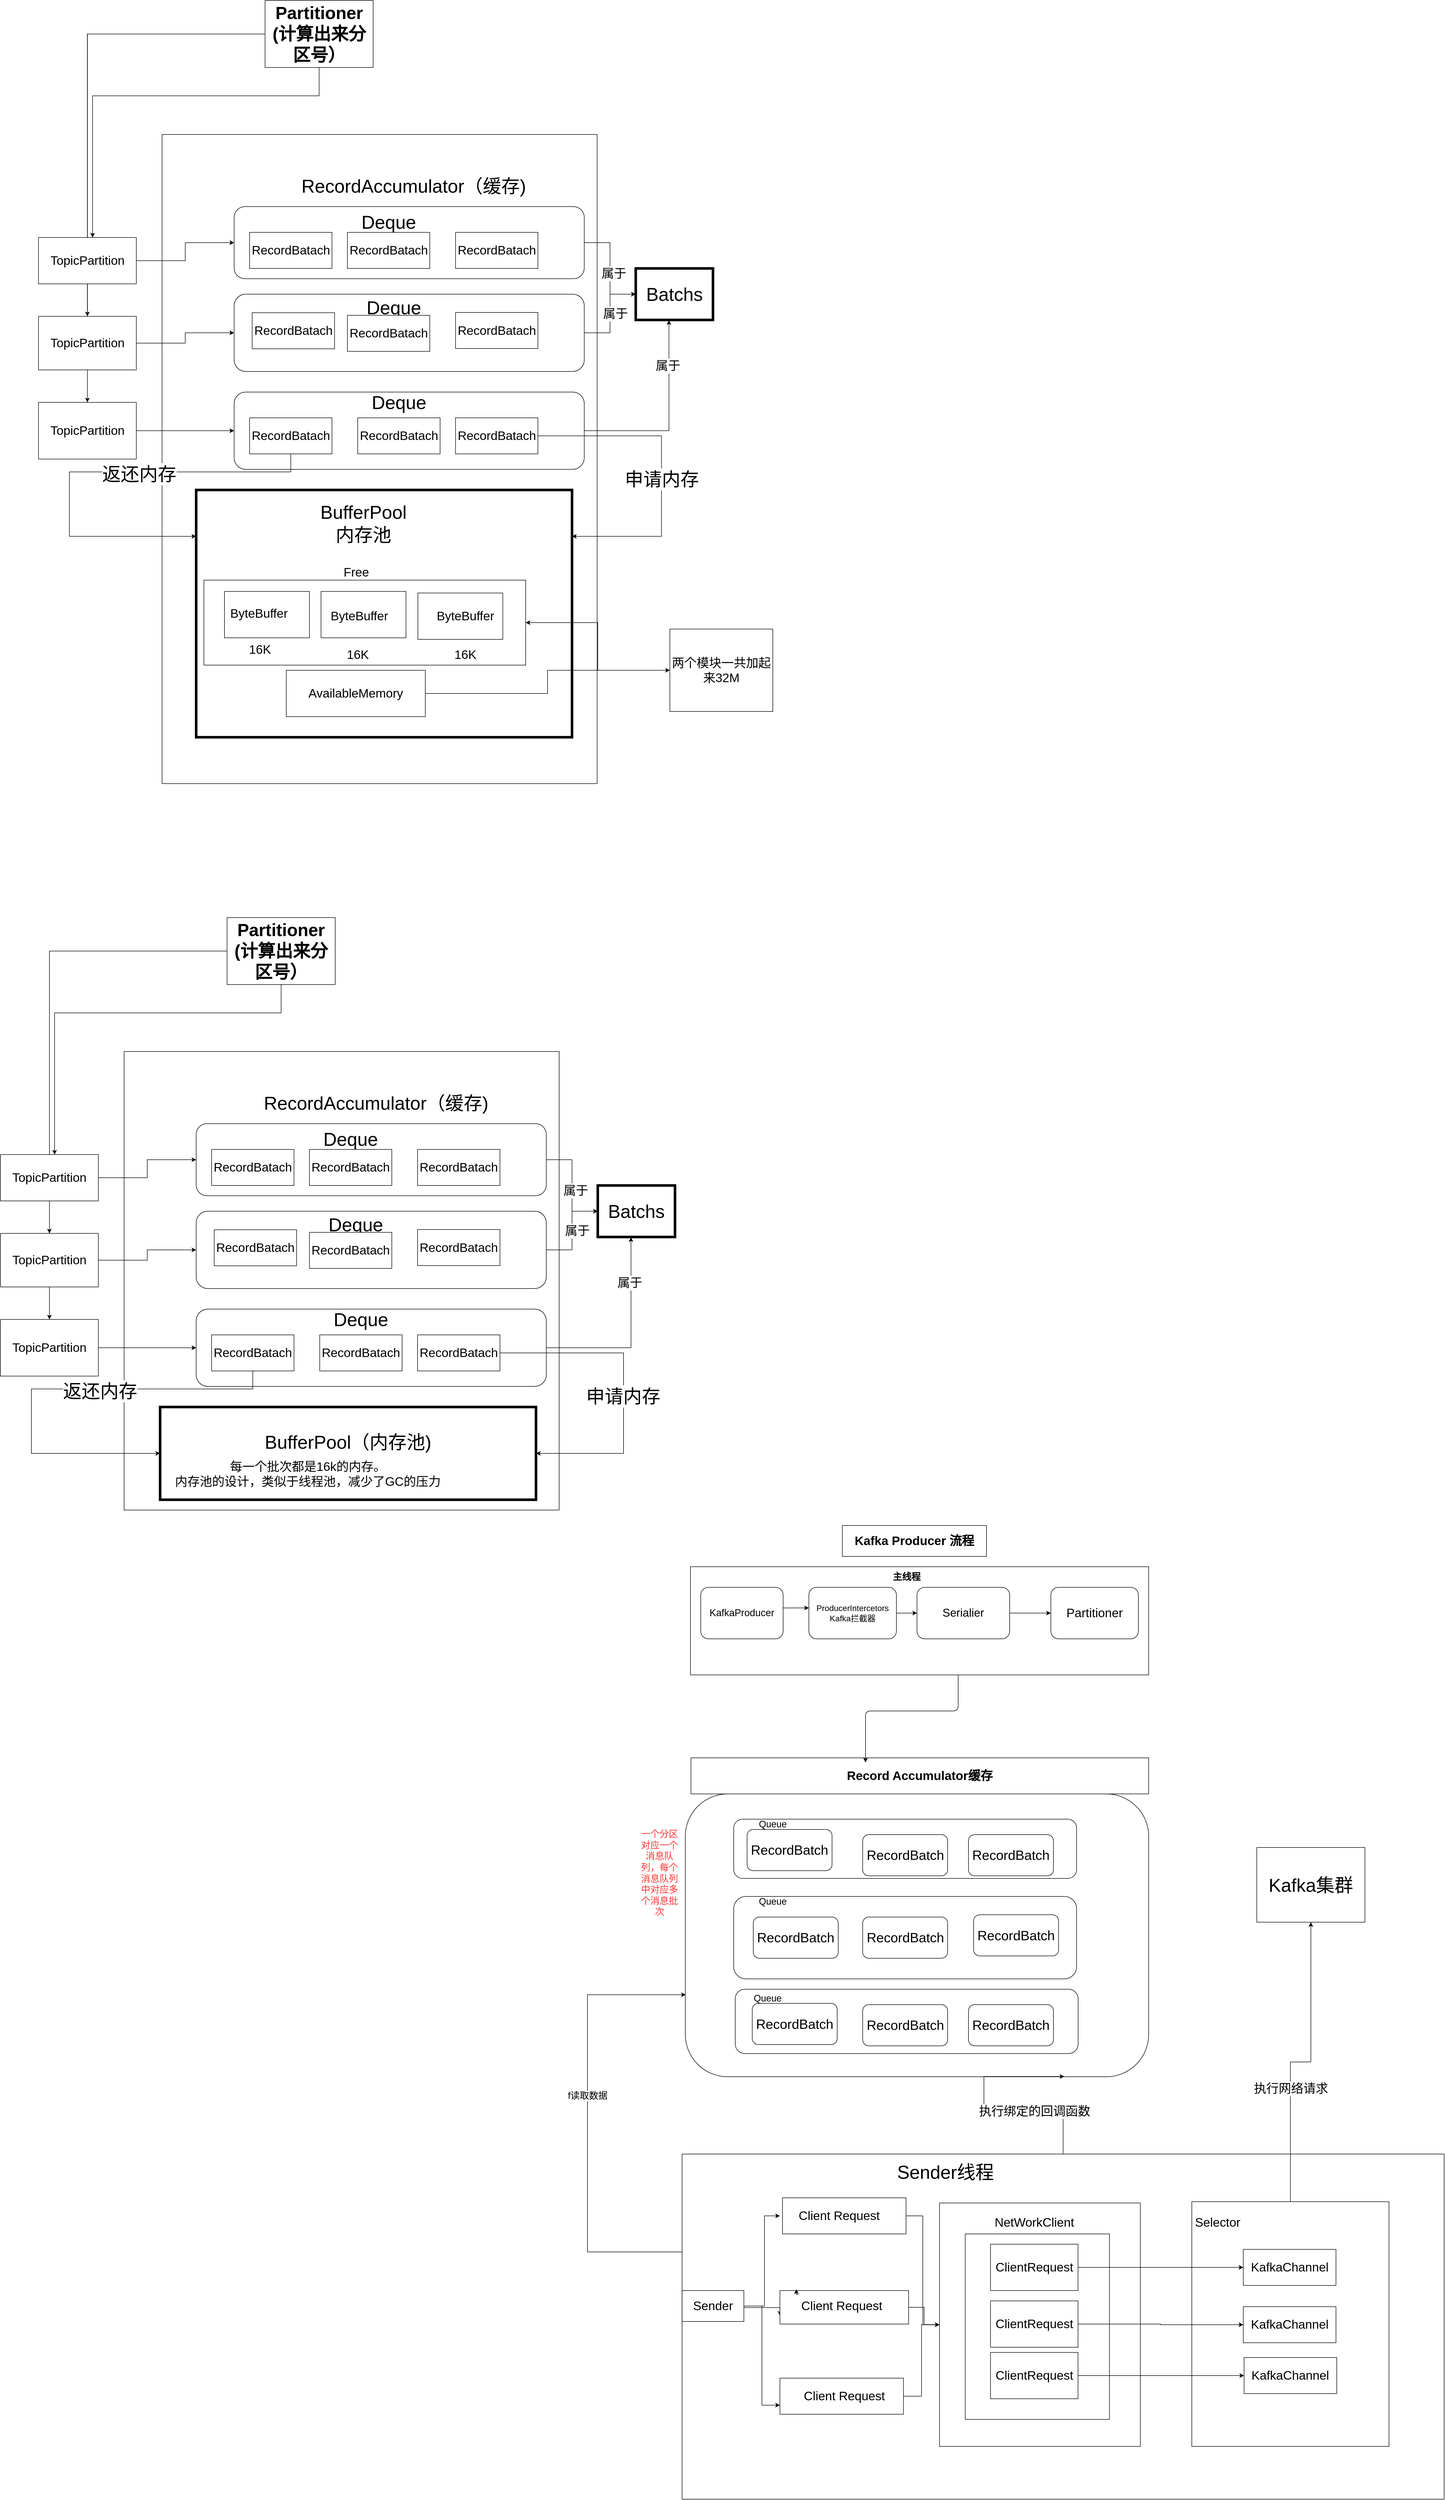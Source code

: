 <mxfile compressed="true" version="13.7.9" type="github"><diagram id="1dbge0xOqOQWrwI3M5ee" name="Page-1"><mxGraphModel dx="3483" dy="4706" grid="1" gridSize="10" guides="1" tooltips="1" connect="1" arrows="1" fold="1" page="1" pageScale="1" pageWidth="827" pageHeight="1169" math="0" shadow="0"><root><mxCell id="0"/><mxCell id="1" parent="0"/><mxCell id="4S7CPAs5BVXwWPFxdD2a-20" value="&lt;h1&gt;Record Accumulator缓存&lt;/h1&gt;" style="rounded=0;whiteSpace=wrap;html=1;" parent="1" vertex="1"><mxGeometry x="-259" y="421" width="889" height="70" as="geometry"/></mxCell><mxCell id="4S7CPAs5BVXwWPFxdD2a-5" value="" style="rounded=0;whiteSpace=wrap;html=1;" parent="1" vertex="1"><mxGeometry x="-260" y="50" width="890" height="210" as="geometry"/></mxCell><mxCell id="4S7CPAs5BVXwWPFxdD2a-1" value="&lt;font style=&quot;font-size: 19px&quot;&gt;KafkaProducer&lt;/font&gt;" style="rounded=1;whiteSpace=wrap;html=1;" parent="1" vertex="1"><mxGeometry x="-240" y="90" width="160" height="100" as="geometry"/></mxCell><mxCell id="4S7CPAs5BVXwWPFxdD2a-10" value="" style="edgeStyle=orthogonalEdgeStyle;rounded=0;orthogonalLoop=1;jettySize=auto;html=1;" parent="1" source="4S7CPAs5BVXwWPFxdD2a-2" target="4S7CPAs5BVXwWPFxdD2a-3" edge="1"><mxGeometry relative="1" as="geometry"/></mxCell><mxCell id="4S7CPAs5BVXwWPFxdD2a-2" value="&lt;font style=&quot;font-size: 16px&quot;&gt;ProducerIntercetors&lt;br&gt;Kafka拦截器&lt;br&gt;&lt;/font&gt;" style="rounded=1;whiteSpace=wrap;html=1;" parent="1" vertex="1"><mxGeometry x="-30" y="90" width="170" height="100" as="geometry"/></mxCell><mxCell id="4S7CPAs5BVXwWPFxdD2a-4" value="&lt;h1&gt;&lt;span style=&quot;font-weight: normal&quot;&gt;Partitioner&lt;/span&gt;&lt;/h1&gt;" style="rounded=1;whiteSpace=wrap;html=1;" parent="1" vertex="1"><mxGeometry x="440" y="90" width="170" height="100" as="geometry"/></mxCell><mxCell id="4S7CPAs5BVXwWPFxdD2a-12" value="" style="edgeStyle=orthogonalEdgeStyle;rounded=0;orthogonalLoop=1;jettySize=auto;html=1;" parent="1" source="4S7CPAs5BVXwWPFxdD2a-3" target="4S7CPAs5BVXwWPFxdD2a-4" edge="1"><mxGeometry relative="1" as="geometry"/></mxCell><mxCell id="4S7CPAs5BVXwWPFxdD2a-3" value="&lt;font style=&quot;font-size: 22px&quot;&gt;Serialier&lt;/font&gt;" style="rounded=1;whiteSpace=wrap;html=1;" parent="1" vertex="1"><mxGeometry x="180" y="90" width="180" height="100" as="geometry"/></mxCell><mxCell id="4S7CPAs5BVXwWPFxdD2a-9" value="" style="endArrow=classic;html=1;" parent="1" edge="1"><mxGeometry width="50" height="50" relative="1" as="geometry"><mxPoint x="-80" y="130" as="sourcePoint"/><mxPoint x="-30" y="130" as="targetPoint"/><Array as="points"><mxPoint x="-80" y="130"/><mxPoint x="-60" y="130"/></Array></mxGeometry></mxCell><mxCell id="4S7CPAs5BVXwWPFxdD2a-17" value="&lt;h1&gt;Kafka Producer 流程&lt;/h1&gt;" style="rounded=0;whiteSpace=wrap;html=1;" parent="1" vertex="1"><mxGeometry x="35" y="-30" width="280" height="60" as="geometry"/></mxCell><mxCell id="4S7CPAs5BVXwWPFxdD2a-19" value="" style="endArrow=classic;html=1;" parent="1" source="4S7CPAs5BVXwWPFxdD2a-5" edge="1"><mxGeometry width="50" height="50" relative="1" as="geometry"><mxPoint x="390" y="430" as="sourcePoint"/><mxPoint x="80" y="430" as="targetPoint"/><Array as="points"><mxPoint x="260" y="260"/><mxPoint x="260" y="330"/><mxPoint x="230" y="330"/><mxPoint x="80" y="330"/></Array></mxGeometry></mxCell><mxCell id="4S7CPAs5BVXwWPFxdD2a-22" value="" style="rounded=1;whiteSpace=wrap;html=1;" parent="1" vertex="1"><mxGeometry x="-270" y="491" width="900" height="549" as="geometry"/></mxCell><mxCell id="4S7CPAs5BVXwWPFxdD2a-23" value="" style="rounded=1;whiteSpace=wrap;html=1;" parent="1" vertex="1"><mxGeometry x="-176" y="540" width="666" height="115" as="geometry"/></mxCell><mxCell id="4S7CPAs5BVXwWPFxdD2a-26" value="&lt;font style=&quot;font-size: 18px&quot;&gt;Queue&lt;/font&gt;" style="text;html=1;strokeColor=none;fillColor=none;align=center;verticalAlign=middle;whiteSpace=wrap;rounded=0;" parent="1" vertex="1"><mxGeometry x="-140" y="540" width="80" height="20" as="geometry"/></mxCell><mxCell id="4S7CPAs5BVXwWPFxdD2a-31" value="" style="rounded=1;whiteSpace=wrap;html=1;" parent="1" vertex="1"><mxGeometry x="-176" y="690" width="666" height="160" as="geometry"/></mxCell><mxCell id="4S7CPAs5BVXwWPFxdD2a-34" value="&lt;font style=&quot;font-size: 18px&quot;&gt;Queue&lt;/font&gt;" style="text;html=1;strokeColor=none;fillColor=none;align=center;verticalAlign=middle;whiteSpace=wrap;rounded=0;" parent="1" vertex="1"><mxGeometry x="-140" y="690" width="80" height="20" as="geometry"/></mxCell><mxCell id="4S7CPAs5BVXwWPFxdD2a-38" value="&lt;font style=&quot;font-size: 18px&quot; color=&quot;#ff3333&quot;&gt;一个分区对应一个消息队列，每个消息队列中对应多个消息批次&lt;/font&gt;" style="text;html=1;strokeColor=none;fillColor=none;align=center;verticalAlign=middle;whiteSpace=wrap;rounded=0;" parent="1" vertex="1"><mxGeometry x="-360" y="500" width="80" height="290" as="geometry"/></mxCell><mxCell id="4S7CPAs5BVXwWPFxdD2a-45" value="&lt;font style=&quot;font-size: 26px&quot;&gt;RecordBatch&lt;/font&gt;" style="rounded=1;whiteSpace=wrap;html=1;" parent="1" vertex="1"><mxGeometry x="-138" y="730" width="165" height="80" as="geometry"/></mxCell><mxCell id="4S7CPAs5BVXwWPFxdD2a-46" value="&lt;h2&gt;主线程&lt;/h2&gt;" style="text;html=1;strokeColor=none;fillColor=none;align=center;verticalAlign=middle;whiteSpace=wrap;rounded=0;" parent="1" vertex="1"><mxGeometry x="60" y="40" width="200" height="60" as="geometry"/></mxCell><mxCell id="biygHHfCWoGMh1Ligf3G-9" style="edgeStyle=orthogonalEdgeStyle;rounded=0;orthogonalLoop=1;jettySize=auto;html=1;" parent="1" source="biygHHfCWoGMh1Ligf3G-1" target="biygHHfCWoGMh1Ligf3G-8" edge="1"><mxGeometry relative="1" as="geometry"><Array as="points"><mxPoint x="-1495" y="-1025"/></Array></mxGeometry></mxCell><mxCell id="biygHHfCWoGMh1Ligf3G-12" style="edgeStyle=orthogonalEdgeStyle;rounded=0;orthogonalLoop=1;jettySize=auto;html=1;entryX=0.5;entryY=0;entryDx=0;entryDy=0;" parent="1" source="biygHHfCWoGMh1Ligf3G-1" target="biygHHfCWoGMh1Ligf3G-10" edge="1"><mxGeometry relative="1" as="geometry"/></mxCell><mxCell id="biygHHfCWoGMh1Ligf3G-13" style="edgeStyle=orthogonalEdgeStyle;rounded=0;orthogonalLoop=1;jettySize=auto;html=1;entryX=0.5;entryY=0;entryDx=0;entryDy=0;" parent="1" source="biygHHfCWoGMh1Ligf3G-1" target="biygHHfCWoGMh1Ligf3G-11" edge="1"><mxGeometry relative="1" as="geometry"/></mxCell><mxCell id="biygHHfCWoGMh1Ligf3G-1" value="&lt;font size=&quot;1&quot;&gt;&lt;b style=&quot;font-size: 34px&quot;&gt;Partitioner&lt;br&gt;(计算出来分区号）&lt;br&gt;&lt;/b&gt;&lt;/font&gt;" style="whiteSpace=wrap;html=1;" parent="1" vertex="1"><mxGeometry x="-1160" y="-1210" width="210" height="130" as="geometry"/></mxCell><mxCell id="biygHHfCWoGMh1Ligf3G-2" value="" style="rounded=0;whiteSpace=wrap;html=1;" parent="1" vertex="1"><mxGeometry x="-1360" y="-950" width="845" height="890" as="geometry"/></mxCell><mxCell id="biygHHfCWoGMh1Ligf3G-54" style="edgeStyle=orthogonalEdgeStyle;rounded=0;orthogonalLoop=1;jettySize=auto;html=1;entryX=0;entryY=0.5;entryDx=0;entryDy=0;" parent="1" source="biygHHfCWoGMh1Ligf3G-4" target="biygHHfCWoGMh1Ligf3G-53" edge="1"><mxGeometry relative="1" as="geometry"/></mxCell><mxCell id="biygHHfCWoGMh1Ligf3G-4" value="" style="rounded=1;whiteSpace=wrap;html=1;" parent="1" vertex="1"><mxGeometry x="-1220" y="-810" width="680" height="140" as="geometry"/></mxCell><mxCell id="biygHHfCWoGMh1Ligf3G-5" value="&lt;span style=&quot;font-size: 36px&quot;&gt;Deque&lt;/span&gt;" style="text;html=1;strokeColor=none;fillColor=none;align=center;verticalAlign=middle;whiteSpace=wrap;rounded=0;" parent="1" vertex="1"><mxGeometry x="-950" y="-800" width="60" height="40" as="geometry"/></mxCell><mxCell id="biygHHfCWoGMh1Ligf3G-14" style="edgeStyle=orthogonalEdgeStyle;rounded=0;orthogonalLoop=1;jettySize=auto;html=1;" parent="1" source="biygHHfCWoGMh1Ligf3G-8" target="biygHHfCWoGMh1Ligf3G-4" edge="1"><mxGeometry relative="1" as="geometry"/></mxCell><mxCell id="biygHHfCWoGMh1Ligf3G-8" value="&lt;font style=&quot;font-size: 24px&quot;&gt;TopicPartition&lt;/font&gt;" style="whiteSpace=wrap;html=1;" parent="1" vertex="1"><mxGeometry x="-1600" y="-750" width="190" height="90" as="geometry"/></mxCell><mxCell id="biygHHfCWoGMh1Ligf3G-20" style="edgeStyle=orthogonalEdgeStyle;rounded=0;orthogonalLoop=1;jettySize=auto;html=1;" parent="1" source="biygHHfCWoGMh1Ligf3G-10" target="biygHHfCWoGMh1Ligf3G-15" edge="1"><mxGeometry relative="1" as="geometry"/></mxCell><mxCell id="biygHHfCWoGMh1Ligf3G-10" value="&lt;font style=&quot;font-size: 24px&quot;&gt;TopicPartition&lt;/font&gt;" style="whiteSpace=wrap;html=1;" parent="1" vertex="1"><mxGeometry x="-1600" y="-597" width="190" height="104" as="geometry"/></mxCell><mxCell id="biygHHfCWoGMh1Ligf3G-21" style="edgeStyle=orthogonalEdgeStyle;rounded=0;orthogonalLoop=1;jettySize=auto;html=1;" parent="1" source="biygHHfCWoGMh1Ligf3G-11" target="biygHHfCWoGMh1Ligf3G-16" edge="1"><mxGeometry relative="1" as="geometry"/></mxCell><mxCell id="biygHHfCWoGMh1Ligf3G-11" value="&lt;font style=&quot;font-size: 24px&quot;&gt;TopicPartition&lt;/font&gt;" style="whiteSpace=wrap;html=1;" parent="1" vertex="1"><mxGeometry x="-1600" y="-430" width="190" height="110" as="geometry"/></mxCell><mxCell id="biygHHfCWoGMh1Ligf3G-55" style="edgeStyle=orthogonalEdgeStyle;rounded=0;orthogonalLoop=1;jettySize=auto;html=1;" parent="1" source="biygHHfCWoGMh1Ligf3G-15" target="biygHHfCWoGMh1Ligf3G-53" edge="1"><mxGeometry relative="1" as="geometry"/></mxCell><mxCell id="biygHHfCWoGMh1Ligf3G-15" value="" style="rounded=1;whiteSpace=wrap;html=1;" parent="1" vertex="1"><mxGeometry x="-1220" y="-640" width="680" height="150" as="geometry"/></mxCell><mxCell id="biygHHfCWoGMh1Ligf3G-56" style="edgeStyle=orthogonalEdgeStyle;rounded=0;orthogonalLoop=1;jettySize=auto;html=1;entryX=0.43;entryY=1.005;entryDx=0;entryDy=0;entryPerimeter=0;" parent="1" source="biygHHfCWoGMh1Ligf3G-16" target="biygHHfCWoGMh1Ligf3G-53" edge="1"><mxGeometry relative="1" as="geometry"/></mxCell><mxCell id="biygHHfCWoGMh1Ligf3G-57" value="&lt;font style=&quot;font-size: 24px&quot;&gt;属于&lt;/font&gt;" style="edgeLabel;html=1;align=center;verticalAlign=middle;resizable=0;points=[];" parent="biygHHfCWoGMh1Ligf3G-56" vertex="1" connectable="0"><mxGeometry x="0.535" y="3" relative="1" as="geometry"><mxPoint as="offset"/></mxGeometry></mxCell><mxCell id="biygHHfCWoGMh1Ligf3G-16" value="" style="rounded=1;whiteSpace=wrap;html=1;" parent="1" vertex="1"><mxGeometry x="-1220" y="-450" width="680" height="150" as="geometry"/></mxCell><mxCell id="biygHHfCWoGMh1Ligf3G-17" value="&lt;span style=&quot;font-size: 36px&quot;&gt;Deque&lt;/span&gt;" style="text;html=1;strokeColor=none;fillColor=none;align=center;verticalAlign=middle;whiteSpace=wrap;rounded=0;" parent="1" vertex="1"><mxGeometry x="-930" y="-450" width="60" height="40" as="geometry"/></mxCell><mxCell id="biygHHfCWoGMh1Ligf3G-18" value="&lt;span style=&quot;font-size: 36px&quot;&gt;Deque&lt;/span&gt;" style="text;html=1;strokeColor=none;fillColor=none;align=center;verticalAlign=middle;whiteSpace=wrap;rounded=0;" parent="1" vertex="1"><mxGeometry x="-940" y="-634" width="60" height="40" as="geometry"/></mxCell><mxCell id="biygHHfCWoGMh1Ligf3G-22" value="&lt;font style=&quot;font-size: 24px&quot;&gt;RecordBatach&lt;/font&gt;" style="rounded=0;whiteSpace=wrap;html=1;" parent="1" vertex="1"><mxGeometry x="-1190" y="-760" width="160" height="70" as="geometry"/></mxCell><mxCell id="biygHHfCWoGMh1Ligf3G-23" value="&lt;font style=&quot;font-size: 24px&quot;&gt;RecordBatach&lt;/font&gt;" style="rounded=0;whiteSpace=wrap;html=1;" parent="1" vertex="1"><mxGeometry x="-790" y="-760" width="160" height="70" as="geometry"/></mxCell><mxCell id="biygHHfCWoGMh1Ligf3G-24" value="&lt;font style=&quot;font-size: 24px&quot;&gt;RecordBatach&lt;/font&gt;" style="rounded=0;whiteSpace=wrap;html=1;" parent="1" vertex="1"><mxGeometry x="-1000" y="-760" width="160" height="70" as="geometry"/></mxCell><mxCell id="biygHHfCWoGMh1Ligf3G-38" style="edgeStyle=orthogonalEdgeStyle;rounded=0;orthogonalLoop=1;jettySize=auto;html=1;" parent="1" source="biygHHfCWoGMh1Ligf3G-25" target="biygHHfCWoGMh1Ligf3G-35" edge="1"><mxGeometry relative="1" as="geometry"><Array as="points"><mxPoint x="-1110" y="-295"/><mxPoint x="-1540" y="-295"/><mxPoint x="-1540" y="-170"/></Array></mxGeometry></mxCell><mxCell id="biygHHfCWoGMh1Ligf3G-39" value="&lt;font style=&quot;font-size: 36px&quot;&gt;返还内存&lt;/font&gt;" style="edgeLabel;html=1;align=center;verticalAlign=middle;resizable=0;points=[];" parent="biygHHfCWoGMh1Ligf3G-38" vertex="1" connectable="0"><mxGeometry x="-0.16" y="4" relative="1" as="geometry"><mxPoint x="21" as="offset"/></mxGeometry></mxCell><mxCell id="biygHHfCWoGMh1Ligf3G-25" value="&lt;font style=&quot;font-size: 24px&quot;&gt;RecordBatach&lt;/font&gt;" style="rounded=0;whiteSpace=wrap;html=1;" parent="1" vertex="1"><mxGeometry x="-1190" y="-400" width="160" height="70" as="geometry"/></mxCell><mxCell id="biygHHfCWoGMh1Ligf3G-26" value="&lt;font style=&quot;font-size: 24px&quot;&gt;RecordBatach&lt;/font&gt;" style="rounded=0;whiteSpace=wrap;html=1;" parent="1" vertex="1"><mxGeometry x="-790" y="-604.5" width="160" height="70" as="geometry"/></mxCell><mxCell id="biygHHfCWoGMh1Ligf3G-27" value="&lt;font style=&quot;font-size: 24px&quot;&gt;RecordBatach&lt;/font&gt;" style="rounded=0;whiteSpace=wrap;html=1;" parent="1" vertex="1"><mxGeometry x="-1000" y="-599" width="160" height="70" as="geometry"/></mxCell><mxCell id="biygHHfCWoGMh1Ligf3G-28" value="&lt;font style=&quot;font-size: 24px&quot;&gt;RecordBatach&lt;/font&gt;" style="rounded=0;whiteSpace=wrap;html=1;" parent="1" vertex="1"><mxGeometry x="-1185" y="-604" width="160" height="70" as="geometry"/></mxCell><mxCell id="biygHHfCWoGMh1Ligf3G-40" style="edgeStyle=orthogonalEdgeStyle;rounded=0;orthogonalLoop=1;jettySize=auto;html=1;" parent="1" source="biygHHfCWoGMh1Ligf3G-30" target="biygHHfCWoGMh1Ligf3G-35" edge="1"><mxGeometry relative="1" as="geometry"><Array as="points"><mxPoint x="-390" y="-365"/><mxPoint x="-390" y="-170"/></Array></mxGeometry></mxCell><mxCell id="biygHHfCWoGMh1Ligf3G-41" value="&lt;font style=&quot;font-size: 36px&quot;&gt;申请内存&lt;/font&gt;" style="edgeLabel;html=1;align=center;verticalAlign=middle;resizable=0;points=[];" parent="biygHHfCWoGMh1Ligf3G-40" vertex="1" connectable="0"><mxGeometry x="-0.215" y="-84" relative="1" as="geometry"><mxPoint x="1" as="offset"/></mxGeometry></mxCell><mxCell id="biygHHfCWoGMh1Ligf3G-30" value="&lt;font style=&quot;font-size: 24px&quot;&gt;RecordBatach&lt;/font&gt;" style="rounded=0;whiteSpace=wrap;html=1;" parent="1" vertex="1"><mxGeometry x="-790" y="-400" width="160" height="70" as="geometry"/></mxCell><mxCell id="biygHHfCWoGMh1Ligf3G-31" value="&lt;font style=&quot;font-size: 24px&quot;&gt;RecordBatach&lt;/font&gt;" style="rounded=0;whiteSpace=wrap;html=1;" parent="1" vertex="1"><mxGeometry x="-980" y="-400" width="160" height="70" as="geometry"/></mxCell><mxCell id="biygHHfCWoGMh1Ligf3G-32" value="&lt;font style=&quot;font-size: 36px&quot;&gt;RecordAccumulator（缓存)&lt;/font&gt;" style="text;html=1;strokeColor=none;fillColor=none;align=center;verticalAlign=middle;whiteSpace=wrap;rounded=0;strokeWidth=5;" parent="1" vertex="1"><mxGeometry x="-1132.5" y="-870" width="522.5" height="40" as="geometry"/></mxCell><mxCell id="biygHHfCWoGMh1Ligf3G-35" value="&lt;font style=&quot;font-size: 36px&quot;&gt;BufferPool（内存池)&lt;br&gt;&lt;br&gt;&lt;/font&gt;" style="rounded=0;whiteSpace=wrap;html=1;strokeWidth=5;" parent="1" vertex="1"><mxGeometry x="-1290" y="-260" width="730" height="180" as="geometry"/></mxCell><mxCell id="biygHHfCWoGMh1Ligf3G-36" value="&lt;font style=&quot;font-size: 24px&quot;&gt;每一个批次都是16k的内存。&lt;br&gt;内存池的设计，类似于线程池，减少了GC的压力&lt;br&gt;&lt;/font&gt;" style="text;html=1;strokeColor=none;fillColor=none;align=center;verticalAlign=middle;whiteSpace=wrap;rounded=0;" parent="1" vertex="1"><mxGeometry x="-1318" y="-150" width="630" height="40" as="geometry"/></mxCell><mxCell id="biygHHfCWoGMh1Ligf3G-43" value="&lt;font style=&quot;font-size: 26px&quot;&gt;RecordBatch&lt;/font&gt;" style="rounded=1;whiteSpace=wrap;html=1;" parent="1" vertex="1"><mxGeometry x="-150" y="560" width="165" height="80" as="geometry"/></mxCell><mxCell id="biygHHfCWoGMh1Ligf3G-44" value="&lt;font style=&quot;font-size: 26px&quot;&gt;RecordBatch&lt;/font&gt;" style="rounded=1;whiteSpace=wrap;html=1;" parent="1" vertex="1"><mxGeometry x="74.5" y="730" width="165" height="80" as="geometry"/></mxCell><mxCell id="biygHHfCWoGMh1Ligf3G-45" value="&lt;font style=&quot;font-size: 26px&quot;&gt;RecordBatch&lt;/font&gt;" style="rounded=1;whiteSpace=wrap;html=1;" parent="1" vertex="1"><mxGeometry x="290" y="725.5" width="165" height="80" as="geometry"/></mxCell><mxCell id="biygHHfCWoGMh1Ligf3G-46" value="&lt;font style=&quot;font-size: 26px&quot;&gt;RecordBatch&lt;/font&gt;" style="rounded=1;whiteSpace=wrap;html=1;" parent="1" vertex="1"><mxGeometry x="280" y="570" width="165" height="80" as="geometry"/></mxCell><mxCell id="biygHHfCWoGMh1Ligf3G-47" value="&lt;font style=&quot;font-size: 26px&quot;&gt;RecordBatch&lt;/font&gt;" style="rounded=1;whiteSpace=wrap;html=1;" parent="1" vertex="1"><mxGeometry x="74.5" y="570" width="165" height="80" as="geometry"/></mxCell><mxCell id="biygHHfCWoGMh1Ligf3G-48" value="" style="rounded=1;whiteSpace=wrap;html=1;" parent="1" vertex="1"><mxGeometry x="-173" y="870" width="666" height="125" as="geometry"/></mxCell><mxCell id="biygHHfCWoGMh1Ligf3G-49" value="&lt;font style=&quot;font-size: 26px&quot;&gt;RecordBatch&lt;/font&gt;" style="rounded=1;whiteSpace=wrap;html=1;" parent="1" vertex="1"><mxGeometry x="280" y="900" width="165" height="80" as="geometry"/></mxCell><mxCell id="biygHHfCWoGMh1Ligf3G-50" value="&lt;font style=&quot;font-size: 26px&quot;&gt;RecordBatch&lt;/font&gt;" style="rounded=1;whiteSpace=wrap;html=1;" parent="1" vertex="1"><mxGeometry x="74.5" y="900" width="165" height="80" as="geometry"/></mxCell><mxCell id="biygHHfCWoGMh1Ligf3G-51" value="&lt;font style=&quot;font-size: 26px&quot;&gt;RecordBatch&lt;/font&gt;" style="rounded=1;whiteSpace=wrap;html=1;" parent="1" vertex="1"><mxGeometry x="-140" y="897.5" width="165" height="80" as="geometry"/></mxCell><mxCell id="biygHHfCWoGMh1Ligf3G-52" value="&lt;font style=&quot;font-size: 18px&quot;&gt;Queue&lt;/font&gt;" style="text;html=1;strokeColor=none;fillColor=none;align=center;verticalAlign=middle;whiteSpace=wrap;rounded=0;" parent="1" vertex="1"><mxGeometry x="-150" y="877.5" width="80" height="20" as="geometry"/></mxCell><mxCell id="biygHHfCWoGMh1Ligf3G-53" value="&lt;font style=&quot;font-size: 36px&quot;&gt;Batchs&lt;/font&gt;" style="rounded=0;whiteSpace=wrap;html=1;strokeWidth=5;" parent="1" vertex="1"><mxGeometry x="-440" y="-690" width="150" height="100" as="geometry"/></mxCell><mxCell id="biygHHfCWoGMh1Ligf3G-58" value="&lt;font style=&quot;font-size: 24px&quot;&gt;属于&lt;/font&gt;" style="edgeLabel;html=1;align=center;verticalAlign=middle;resizable=0;points=[];" parent="1" vertex="1" connectable="0"><mxGeometry x="-350" y="-490" as="geometry"><mxPoint x="-130" y="-112" as="offset"/></mxGeometry></mxCell><mxCell id="biygHHfCWoGMh1Ligf3G-59" value="&lt;font style=&quot;font-size: 24px&quot;&gt;属于&lt;/font&gt;" style="edgeLabel;html=1;align=center;verticalAlign=middle;resizable=0;points=[];" parent="1" vertex="1" connectable="0"><mxGeometry x="-365" y="-493" as="geometry"><mxPoint x="-118" y="-187" as="offset"/></mxGeometry></mxCell><mxCell id="CULJ4ZtLI3VAVEGHFK9P-151" style="edgeStyle=orthogonalEdgeStyle;rounded=0;orthogonalLoop=1;jettySize=auto;html=1;" edge="1" parent="1" source="CULJ4ZtLI3VAVEGHFK9P-154" target="CULJ4ZtLI3VAVEGHFK9P-160"><mxGeometry relative="1" as="geometry"><Array as="points"><mxPoint x="-1421.25" y="-2805"/></Array></mxGeometry></mxCell><mxCell id="CULJ4ZtLI3VAVEGHFK9P-152" style="edgeStyle=orthogonalEdgeStyle;rounded=0;orthogonalLoop=1;jettySize=auto;html=1;entryX=0.5;entryY=0;entryDx=0;entryDy=0;" edge="1" parent="1" source="CULJ4ZtLI3VAVEGHFK9P-154" target="CULJ4ZtLI3VAVEGHFK9P-162"><mxGeometry relative="1" as="geometry"/></mxCell><mxCell id="CULJ4ZtLI3VAVEGHFK9P-153" style="edgeStyle=orthogonalEdgeStyle;rounded=0;orthogonalLoop=1;jettySize=auto;html=1;entryX=0.5;entryY=0;entryDx=0;entryDy=0;" edge="1" parent="1" source="CULJ4ZtLI3VAVEGHFK9P-154" target="CULJ4ZtLI3VAVEGHFK9P-164"><mxGeometry relative="1" as="geometry"/></mxCell><mxCell id="CULJ4ZtLI3VAVEGHFK9P-154" value="&lt;font size=&quot;1&quot;&gt;&lt;b style=&quot;font-size: 34px&quot;&gt;Partitioner&lt;br&gt;(计算出来分区号）&lt;br&gt;&lt;/b&gt;&lt;/font&gt;" style="whiteSpace=wrap;html=1;" vertex="1" parent="1"><mxGeometry x="-1086.25" y="-2990" width="210" height="130" as="geometry"/></mxCell><mxCell id="CULJ4ZtLI3VAVEGHFK9P-155" value="" style="rounded=0;whiteSpace=wrap;html=1;" vertex="1" parent="1"><mxGeometry x="-1286.25" y="-2730" width="845" height="1260" as="geometry"/></mxCell><mxCell id="CULJ4ZtLI3VAVEGHFK9P-156" style="edgeStyle=orthogonalEdgeStyle;rounded=0;orthogonalLoop=1;jettySize=auto;html=1;entryX=0;entryY=0.5;entryDx=0;entryDy=0;" edge="1" parent="1" source="CULJ4ZtLI3VAVEGHFK9P-157" target="CULJ4ZtLI3VAVEGHFK9P-188"><mxGeometry relative="1" as="geometry"/></mxCell><mxCell id="CULJ4ZtLI3VAVEGHFK9P-157" value="" style="rounded=1;whiteSpace=wrap;html=1;" vertex="1" parent="1"><mxGeometry x="-1146.25" y="-2590" width="680" height="140" as="geometry"/></mxCell><mxCell id="CULJ4ZtLI3VAVEGHFK9P-158" value="&lt;span style=&quot;font-size: 36px&quot;&gt;Deque&lt;/span&gt;" style="text;html=1;strokeColor=none;fillColor=none;align=center;verticalAlign=middle;whiteSpace=wrap;rounded=0;" vertex="1" parent="1"><mxGeometry x="-876.25" y="-2580" width="60" height="40" as="geometry"/></mxCell><mxCell id="CULJ4ZtLI3VAVEGHFK9P-159" style="edgeStyle=orthogonalEdgeStyle;rounded=0;orthogonalLoop=1;jettySize=auto;html=1;" edge="1" parent="1" source="CULJ4ZtLI3VAVEGHFK9P-160" target="CULJ4ZtLI3VAVEGHFK9P-157"><mxGeometry relative="1" as="geometry"/></mxCell><mxCell id="CULJ4ZtLI3VAVEGHFK9P-160" value="&lt;font style=&quot;font-size: 24px&quot;&gt;TopicPartition&lt;/font&gt;" style="whiteSpace=wrap;html=1;" vertex="1" parent="1"><mxGeometry x="-1526.25" y="-2530" width="190" height="90" as="geometry"/></mxCell><mxCell id="CULJ4ZtLI3VAVEGHFK9P-161" style="edgeStyle=orthogonalEdgeStyle;rounded=0;orthogonalLoop=1;jettySize=auto;html=1;" edge="1" parent="1" source="CULJ4ZtLI3VAVEGHFK9P-162" target="CULJ4ZtLI3VAVEGHFK9P-166"><mxGeometry relative="1" as="geometry"/></mxCell><mxCell id="CULJ4ZtLI3VAVEGHFK9P-162" value="&lt;font style=&quot;font-size: 24px&quot;&gt;TopicPartition&lt;/font&gt;" style="whiteSpace=wrap;html=1;" vertex="1" parent="1"><mxGeometry x="-1526.25" y="-2377" width="190" height="104" as="geometry"/></mxCell><mxCell id="CULJ4ZtLI3VAVEGHFK9P-163" style="edgeStyle=orthogonalEdgeStyle;rounded=0;orthogonalLoop=1;jettySize=auto;html=1;" edge="1" parent="1" source="CULJ4ZtLI3VAVEGHFK9P-164" target="CULJ4ZtLI3VAVEGHFK9P-169"><mxGeometry relative="1" as="geometry"/></mxCell><mxCell id="CULJ4ZtLI3VAVEGHFK9P-164" value="&lt;font style=&quot;font-size: 24px&quot;&gt;TopicPartition&lt;/font&gt;" style="whiteSpace=wrap;html=1;" vertex="1" parent="1"><mxGeometry x="-1526.25" y="-2210" width="190" height="110" as="geometry"/></mxCell><mxCell id="CULJ4ZtLI3VAVEGHFK9P-165" style="edgeStyle=orthogonalEdgeStyle;rounded=0;orthogonalLoop=1;jettySize=auto;html=1;" edge="1" parent="1" source="CULJ4ZtLI3VAVEGHFK9P-166" target="CULJ4ZtLI3VAVEGHFK9P-188"><mxGeometry relative="1" as="geometry"/></mxCell><mxCell id="CULJ4ZtLI3VAVEGHFK9P-166" value="" style="rounded=1;whiteSpace=wrap;html=1;" vertex="1" parent="1"><mxGeometry x="-1146.25" y="-2420" width="680" height="150" as="geometry"/></mxCell><mxCell id="CULJ4ZtLI3VAVEGHFK9P-167" style="edgeStyle=orthogonalEdgeStyle;rounded=0;orthogonalLoop=1;jettySize=auto;html=1;entryX=0.43;entryY=1.005;entryDx=0;entryDy=0;entryPerimeter=0;" edge="1" parent="1" source="CULJ4ZtLI3VAVEGHFK9P-169" target="CULJ4ZtLI3VAVEGHFK9P-188"><mxGeometry relative="1" as="geometry"/></mxCell><mxCell id="CULJ4ZtLI3VAVEGHFK9P-168" value="&lt;font style=&quot;font-size: 24px&quot;&gt;属于&lt;/font&gt;" style="edgeLabel;html=1;align=center;verticalAlign=middle;resizable=0;points=[];" vertex="1" connectable="0" parent="CULJ4ZtLI3VAVEGHFK9P-167"><mxGeometry x="0.535" y="3" relative="1" as="geometry"><mxPoint as="offset"/></mxGeometry></mxCell><mxCell id="CULJ4ZtLI3VAVEGHFK9P-169" value="" style="rounded=1;whiteSpace=wrap;html=1;" vertex="1" parent="1"><mxGeometry x="-1146.25" y="-2230" width="680" height="150" as="geometry"/></mxCell><mxCell id="CULJ4ZtLI3VAVEGHFK9P-170" value="&lt;span style=&quot;font-size: 36px&quot;&gt;Deque&lt;/span&gt;" style="text;html=1;strokeColor=none;fillColor=none;align=center;verticalAlign=middle;whiteSpace=wrap;rounded=0;" vertex="1" parent="1"><mxGeometry x="-856.25" y="-2230" width="60" height="40" as="geometry"/></mxCell><mxCell id="CULJ4ZtLI3VAVEGHFK9P-171" value="&lt;span style=&quot;font-size: 36px&quot;&gt;Deque&lt;/span&gt;" style="text;html=1;strokeColor=none;fillColor=none;align=center;verticalAlign=middle;whiteSpace=wrap;rounded=0;" vertex="1" parent="1"><mxGeometry x="-866.25" y="-2414" width="60" height="40" as="geometry"/></mxCell><mxCell id="CULJ4ZtLI3VAVEGHFK9P-172" value="&lt;font style=&quot;font-size: 24px&quot;&gt;RecordBatach&lt;/font&gt;" style="rounded=0;whiteSpace=wrap;html=1;" vertex="1" parent="1"><mxGeometry x="-1116.25" y="-2540" width="160" height="70" as="geometry"/></mxCell><mxCell id="CULJ4ZtLI3VAVEGHFK9P-173" value="&lt;font style=&quot;font-size: 24px&quot;&gt;RecordBatach&lt;/font&gt;" style="rounded=0;whiteSpace=wrap;html=1;" vertex="1" parent="1"><mxGeometry x="-716.25" y="-2540" width="160" height="70" as="geometry"/></mxCell><mxCell id="CULJ4ZtLI3VAVEGHFK9P-174" value="&lt;font style=&quot;font-size: 24px&quot;&gt;RecordBatach&lt;/font&gt;" style="rounded=0;whiteSpace=wrap;html=1;" vertex="1" parent="1"><mxGeometry x="-926.25" y="-2540" width="160" height="70" as="geometry"/></mxCell><mxCell id="CULJ4ZtLI3VAVEGHFK9P-175" style="edgeStyle=orthogonalEdgeStyle;rounded=0;orthogonalLoop=1;jettySize=auto;html=1;" edge="1" parent="1" source="CULJ4ZtLI3VAVEGHFK9P-177" target="CULJ4ZtLI3VAVEGHFK9P-186"><mxGeometry relative="1" as="geometry"><Array as="points"><mxPoint x="-1036.25" y="-2075"/><mxPoint x="-1466.25" y="-2075"/><mxPoint x="-1466.25" y="-1950"/></Array></mxGeometry></mxCell><mxCell id="CULJ4ZtLI3VAVEGHFK9P-176" value="&lt;font style=&quot;font-size: 36px&quot;&gt;返还内存&lt;/font&gt;" style="edgeLabel;html=1;align=center;verticalAlign=middle;resizable=0;points=[];" vertex="1" connectable="0" parent="CULJ4ZtLI3VAVEGHFK9P-175"><mxGeometry x="-0.16" y="4" relative="1" as="geometry"><mxPoint x="21" as="offset"/></mxGeometry></mxCell><mxCell id="CULJ4ZtLI3VAVEGHFK9P-177" value="&lt;font style=&quot;font-size: 24px&quot;&gt;RecordBatach&lt;/font&gt;" style="rounded=0;whiteSpace=wrap;html=1;" vertex="1" parent="1"><mxGeometry x="-1116.25" y="-2180" width="160" height="70" as="geometry"/></mxCell><mxCell id="CULJ4ZtLI3VAVEGHFK9P-178" value="&lt;font style=&quot;font-size: 24px&quot;&gt;RecordBatach&lt;/font&gt;" style="rounded=0;whiteSpace=wrap;html=1;" vertex="1" parent="1"><mxGeometry x="-716.25" y="-2384.5" width="160" height="70" as="geometry"/></mxCell><mxCell id="CULJ4ZtLI3VAVEGHFK9P-179" value="&lt;font style=&quot;font-size: 24px&quot;&gt;RecordBatach&lt;/font&gt;" style="rounded=0;whiteSpace=wrap;html=1;" vertex="1" parent="1"><mxGeometry x="-926.25" y="-2379" width="160" height="70" as="geometry"/></mxCell><mxCell id="CULJ4ZtLI3VAVEGHFK9P-180" value="&lt;font style=&quot;font-size: 24px&quot;&gt;RecordBatach&lt;/font&gt;" style="rounded=0;whiteSpace=wrap;html=1;" vertex="1" parent="1"><mxGeometry x="-1111.25" y="-2384" width="160" height="70" as="geometry"/></mxCell><mxCell id="CULJ4ZtLI3VAVEGHFK9P-181" style="edgeStyle=orthogonalEdgeStyle;rounded=0;orthogonalLoop=1;jettySize=auto;html=1;" edge="1" parent="1" source="CULJ4ZtLI3VAVEGHFK9P-183" target="CULJ4ZtLI3VAVEGHFK9P-186"><mxGeometry relative="1" as="geometry"><Array as="points"><mxPoint x="-316.25" y="-2145"/><mxPoint x="-316.25" y="-1950"/></Array></mxGeometry></mxCell><mxCell id="CULJ4ZtLI3VAVEGHFK9P-182" value="&lt;font style=&quot;font-size: 36px&quot;&gt;申请内存&lt;/font&gt;" style="edgeLabel;html=1;align=center;verticalAlign=middle;resizable=0;points=[];" vertex="1" connectable="0" parent="CULJ4ZtLI3VAVEGHFK9P-181"><mxGeometry x="-0.215" y="-84" relative="1" as="geometry"><mxPoint x="1" as="offset"/></mxGeometry></mxCell><mxCell id="CULJ4ZtLI3VAVEGHFK9P-183" value="&lt;font style=&quot;font-size: 24px&quot;&gt;RecordBatach&lt;/font&gt;" style="rounded=0;whiteSpace=wrap;html=1;" vertex="1" parent="1"><mxGeometry x="-716.25" y="-2180" width="160" height="70" as="geometry"/></mxCell><mxCell id="CULJ4ZtLI3VAVEGHFK9P-184" value="&lt;font style=&quot;font-size: 24px&quot;&gt;RecordBatach&lt;/font&gt;" style="rounded=0;whiteSpace=wrap;html=1;" vertex="1" parent="1"><mxGeometry x="-906.25" y="-2180" width="160" height="70" as="geometry"/></mxCell><mxCell id="CULJ4ZtLI3VAVEGHFK9P-185" value="&lt;font style=&quot;font-size: 36px&quot;&gt;RecordAccumulator（缓存)&lt;/font&gt;" style="text;html=1;strokeColor=none;fillColor=none;align=center;verticalAlign=middle;whiteSpace=wrap;rounded=0;strokeWidth=5;" vertex="1" parent="1"><mxGeometry x="-1058.75" y="-2650" width="522.5" height="40" as="geometry"/></mxCell><mxCell id="CULJ4ZtLI3VAVEGHFK9P-186" value="&lt;font style=&quot;font-size: 36px&quot;&gt;&lt;br&gt;&lt;/font&gt;" style="rounded=0;whiteSpace=wrap;html=1;strokeWidth=5;" vertex="1" parent="1"><mxGeometry x="-1220" y="-2040" width="730" height="480" as="geometry"/></mxCell><mxCell id="CULJ4ZtLI3VAVEGHFK9P-188" value="&lt;font style=&quot;font-size: 36px&quot;&gt;Batchs&lt;/font&gt;" style="rounded=0;whiteSpace=wrap;html=1;strokeWidth=5;" vertex="1" parent="1"><mxGeometry x="-366.25" y="-2470" width="150" height="100" as="geometry"/></mxCell><mxCell id="CULJ4ZtLI3VAVEGHFK9P-189" value="&lt;font style=&quot;font-size: 24px&quot;&gt;属于&lt;/font&gt;" style="edgeLabel;html=1;align=center;verticalAlign=middle;resizable=0;points=[];" vertex="1" connectable="0" parent="1"><mxGeometry x="-276.25" y="-2270" as="geometry"><mxPoint x="-130" y="-112" as="offset"/></mxGeometry></mxCell><mxCell id="CULJ4ZtLI3VAVEGHFK9P-190" value="&lt;font style=&quot;font-size: 24px&quot;&gt;属于&lt;/font&gt;" style="edgeLabel;html=1;align=center;verticalAlign=middle;resizable=0;points=[];" vertex="1" connectable="0" parent="1"><mxGeometry x="-291.25" y="-2273" as="geometry"><mxPoint x="-118" y="-187" as="offset"/></mxGeometry></mxCell><mxCell id="CULJ4ZtLI3VAVEGHFK9P-208" value="&lt;font style=&quot;font-size: 24px&quot;&gt;Free&lt;/font&gt;" style="text;html=1;strokeColor=none;fillColor=none;align=center;verticalAlign=middle;whiteSpace=wrap;rounded=0;" vertex="1" parent="1"><mxGeometry x="-1029.37" y="-1920" width="240" height="80" as="geometry"/></mxCell><mxCell id="CULJ4ZtLI3VAVEGHFK9P-209" value="&lt;font style=&quot;font-size: 36px&quot;&gt;BufferPool &lt;br&gt;内存池&lt;/font&gt;" style="text;html=1;strokeColor=none;fillColor=none;align=center;verticalAlign=middle;whiteSpace=wrap;rounded=0;" vertex="1" parent="1"><mxGeometry x="-1025" y="-2020" width="260" height="90" as="geometry"/></mxCell><mxCell id="CULJ4ZtLI3VAVEGHFK9P-220" style="edgeStyle=orthogonalEdgeStyle;rounded=0;orthogonalLoop=1;jettySize=auto;html=1;" edge="1" parent="1" source="CULJ4ZtLI3VAVEGHFK9P-211" target="CULJ4ZtLI3VAVEGHFK9P-218"><mxGeometry relative="1" as="geometry"/></mxCell><mxCell id="CULJ4ZtLI3VAVEGHFK9P-211" value="&lt;font style=&quot;font-size: 24px&quot;&gt;AvailableMemory&lt;/font&gt;" style="rounded=0;whiteSpace=wrap;html=1;" vertex="1" parent="1"><mxGeometry x="-1045" y="-1690" width="270" height="90" as="geometry"/></mxCell><mxCell id="CULJ4ZtLI3VAVEGHFK9P-212" value="" style="rounded=0;whiteSpace=wrap;html=1;" vertex="1" parent="1"><mxGeometry x="-1205" y="-1865" width="625" height="165" as="geometry"/></mxCell><mxCell id="CULJ4ZtLI3VAVEGHFK9P-193" value="" style="rounded=0;whiteSpace=wrap;html=1;" vertex="1" parent="1"><mxGeometry x="-1165" y="-1843" width="165" height="90" as="geometry"/></mxCell><mxCell id="CULJ4ZtLI3VAVEGHFK9P-197" value="&lt;font style=&quot;font-size: 24px&quot;&gt;ByteBuffer&lt;/font&gt;" style="text;html=1;strokeColor=none;fillColor=none;align=center;verticalAlign=middle;whiteSpace=wrap;rounded=0;" vertex="1" parent="1"><mxGeometry x="-1151.25" y="-1825" width="106.25" height="50" as="geometry"/></mxCell><mxCell id="CULJ4ZtLI3VAVEGHFK9P-204" value="" style="rounded=0;whiteSpace=wrap;html=1;" vertex="1" parent="1"><mxGeometry x="-977.5" y="-1843" width="165" height="90" as="geometry"/></mxCell><mxCell id="CULJ4ZtLI3VAVEGHFK9P-205" value="&lt;font style=&quot;font-size: 24px&quot;&gt;ByteBuffer&lt;/font&gt;" style="text;html=1;strokeColor=none;fillColor=none;align=center;verticalAlign=middle;whiteSpace=wrap;rounded=0;" vertex="1" parent="1"><mxGeometry x="-956.25" y="-1820" width="106.25" height="50" as="geometry"/></mxCell><mxCell id="CULJ4ZtLI3VAVEGHFK9P-206" value="" style="rounded=0;whiteSpace=wrap;html=1;" vertex="1" parent="1"><mxGeometry x="-789.37" y="-1840" width="165" height="90" as="geometry"/></mxCell><mxCell id="CULJ4ZtLI3VAVEGHFK9P-207" value="&lt;font style=&quot;font-size: 24px&quot;&gt;ByteBuffer&lt;/font&gt;" style="text;html=1;strokeColor=none;fillColor=none;align=center;verticalAlign=middle;whiteSpace=wrap;rounded=0;" vertex="1" parent="1"><mxGeometry x="-750" y="-1820" width="106.25" height="50" as="geometry"/></mxCell><mxCell id="CULJ4ZtLI3VAVEGHFK9P-213" value="&lt;font style=&quot;font-size: 24px&quot;&gt;16K&lt;/font&gt;" style="text;html=1;strokeColor=none;fillColor=none;align=center;verticalAlign=middle;whiteSpace=wrap;rounded=0;" vertex="1" parent="1"><mxGeometry x="-1116.25" y="-1740" width="40" height="20" as="geometry"/></mxCell><mxCell id="CULJ4ZtLI3VAVEGHFK9P-214" value="&lt;font style=&quot;font-size: 24px&quot;&gt;16K&lt;/font&gt;" style="text;html=1;strokeColor=none;fillColor=none;align=center;verticalAlign=middle;whiteSpace=wrap;rounded=0;" vertex="1" parent="1"><mxGeometry x="-926.25" y="-1730" width="40" height="20" as="geometry"/></mxCell><mxCell id="CULJ4ZtLI3VAVEGHFK9P-215" value="&lt;font style=&quot;font-size: 24px&quot;&gt;16K&lt;/font&gt;" style="text;html=1;strokeColor=none;fillColor=none;align=center;verticalAlign=middle;whiteSpace=wrap;rounded=0;" vertex="1" parent="1"><mxGeometry x="-716.88" y="-1730" width="40" height="20" as="geometry"/></mxCell><mxCell id="CULJ4ZtLI3VAVEGHFK9P-219" style="edgeStyle=orthogonalEdgeStyle;rounded=0;orthogonalLoop=1;jettySize=auto;html=1;" edge="1" parent="1" source="CULJ4ZtLI3VAVEGHFK9P-218" target="CULJ4ZtLI3VAVEGHFK9P-212"><mxGeometry relative="1" as="geometry"/></mxCell><mxCell id="CULJ4ZtLI3VAVEGHFK9P-218" value="&lt;font style=&quot;font-size: 24px&quot;&gt;两个模块一共加起来32M&lt;/font&gt;" style="rounded=0;whiteSpace=wrap;html=1;" vertex="1" parent="1"><mxGeometry x="-300" y="-1770" width="200" height="160" as="geometry"/></mxCell><mxCell id="CULJ4ZtLI3VAVEGHFK9P-222" style="edgeStyle=orthogonalEdgeStyle;rounded=0;orthogonalLoop=1;jettySize=auto;html=1;entryX=0.001;entryY=0.71;entryDx=0;entryDy=0;entryPerimeter=0;" edge="1" parent="1" source="CULJ4ZtLI3VAVEGHFK9P-221" target="4S7CPAs5BVXwWPFxdD2a-22"><mxGeometry relative="1" as="geometry"><mxPoint x="-460" y="610" as="targetPoint"/><Array as="points"><mxPoint x="-460" y="1380"/><mxPoint x="-460" y="881"/></Array></mxGeometry></mxCell><mxCell id="CULJ4ZtLI3VAVEGHFK9P-223" value="&lt;font style=&quot;font-size: 18px&quot;&gt;f读取数据&lt;/font&gt;" style="edgeLabel;html=1;align=center;verticalAlign=middle;resizable=0;points=[];" vertex="1" connectable="0" parent="CULJ4ZtLI3VAVEGHFK9P-222"><mxGeometry x="0.023" relative="1" as="geometry"><mxPoint y="-40" as="offset"/></mxGeometry></mxCell><mxCell id="CULJ4ZtLI3VAVEGHFK9P-256" style="edgeStyle=orthogonalEdgeStyle;rounded=0;orthogonalLoop=1;jettySize=auto;html=1;entryX=0.818;entryY=0.999;entryDx=0;entryDy=0;entryPerimeter=0;" edge="1" parent="1" source="CULJ4ZtLI3VAVEGHFK9P-221" target="4S7CPAs5BVXwWPFxdD2a-22"><mxGeometry relative="1" as="geometry"><Array as="points"><mxPoint x="464" y="1110"/><mxPoint x="310" y="1110"/><mxPoint x="310" y="1040"/></Array></mxGeometry></mxCell><mxCell id="CULJ4ZtLI3VAVEGHFK9P-257" value="&lt;font style=&quot;font-size: 24px&quot;&gt;执行绑定的回调函数&lt;/font&gt;" style="edgeLabel;html=1;align=center;verticalAlign=middle;resizable=0;points=[];" vertex="1" connectable="0" parent="CULJ4ZtLI3VAVEGHFK9P-256"><mxGeometry x="-0.408" y="-3" relative="1" as="geometry"><mxPoint as="offset"/></mxGeometry></mxCell><mxCell id="CULJ4ZtLI3VAVEGHFK9P-221" value="" style="rounded=0;whiteSpace=wrap;html=1;" vertex="1" parent="1"><mxGeometry x="-276.25" y="1190" width="1480" height="670" as="geometry"/></mxCell><mxCell id="CULJ4ZtLI3VAVEGHFK9P-232" style="edgeStyle=orthogonalEdgeStyle;rounded=0;orthogonalLoop=1;jettySize=auto;html=1;" edge="1" parent="1" source="CULJ4ZtLI3VAVEGHFK9P-224"><mxGeometry relative="1" as="geometry"><mxPoint x="-86.25" y="1310" as="targetPoint"/><Array as="points"><mxPoint x="-116.25" y="1485"/><mxPoint x="-116.25" y="1310"/></Array></mxGeometry></mxCell><mxCell id="CULJ4ZtLI3VAVEGHFK9P-233" style="edgeStyle=orthogonalEdgeStyle;rounded=0;orthogonalLoop=1;jettySize=auto;html=1;entryX=0;entryY=0.75;entryDx=0;entryDy=0;" edge="1" parent="1" source="CULJ4ZtLI3VAVEGHFK9P-224" target="CULJ4ZtLI3VAVEGHFK9P-230"><mxGeometry relative="1" as="geometry"><Array as="points"><mxPoint x="-86.25" y="1488"/></Array></mxGeometry></mxCell><mxCell id="CULJ4ZtLI3VAVEGHFK9P-234" style="edgeStyle=orthogonalEdgeStyle;rounded=0;orthogonalLoop=1;jettySize=auto;html=1;entryX=0;entryY=0.75;entryDx=0;entryDy=0;" edge="1" parent="1" source="CULJ4ZtLI3VAVEGHFK9P-224" target="CULJ4ZtLI3VAVEGHFK9P-229"><mxGeometry relative="1" as="geometry"/></mxCell><mxCell id="CULJ4ZtLI3VAVEGHFK9P-224" value="&lt;font style=&quot;font-size: 24px&quot;&gt;Sender&lt;/font&gt;" style="rounded=0;whiteSpace=wrap;html=1;" vertex="1" parent="1"><mxGeometry x="-276.25" y="1455" width="120" height="60" as="geometry"/></mxCell><mxCell id="CULJ4ZtLI3VAVEGHFK9P-237" style="edgeStyle=orthogonalEdgeStyle;rounded=0;orthogonalLoop=1;jettySize=auto;html=1;" edge="1" parent="1" source="CULJ4ZtLI3VAVEGHFK9P-225" target="CULJ4ZtLI3VAVEGHFK9P-235"><mxGeometry relative="1" as="geometry"/></mxCell><mxCell id="CULJ4ZtLI3VAVEGHFK9P-225" value="" style="rounded=0;whiteSpace=wrap;html=1;" vertex="1" parent="1"><mxGeometry x="-81.25" y="1275" width="240" height="70" as="geometry"/></mxCell><mxCell id="CULJ4ZtLI3VAVEGHFK9P-226" value="&lt;font style=&quot;font-size: 24px&quot;&gt;Client Request&lt;/font&gt;" style="text;html=1;strokeColor=none;fillColor=none;align=center;verticalAlign=middle;whiteSpace=wrap;rounded=0;" vertex="1" parent="1"><mxGeometry x="-56.25" y="1287.5" width="170" height="45" as="geometry"/></mxCell><mxCell id="CULJ4ZtLI3VAVEGHFK9P-239" style="edgeStyle=orthogonalEdgeStyle;rounded=0;orthogonalLoop=1;jettySize=auto;html=1;" edge="1" parent="1" source="CULJ4ZtLI3VAVEGHFK9P-229" target="CULJ4ZtLI3VAVEGHFK9P-235"><mxGeometry relative="1" as="geometry"/></mxCell><mxCell id="CULJ4ZtLI3VAVEGHFK9P-229" value="" style="rounded=0;whiteSpace=wrap;html=1;" vertex="1" parent="1"><mxGeometry x="-86.25" y="1625" width="240" height="70" as="geometry"/></mxCell><mxCell id="CULJ4ZtLI3VAVEGHFK9P-238" style="edgeStyle=orthogonalEdgeStyle;rounded=0;orthogonalLoop=1;jettySize=auto;html=1;" edge="1" parent="1" source="CULJ4ZtLI3VAVEGHFK9P-230" target="CULJ4ZtLI3VAVEGHFK9P-235"><mxGeometry relative="1" as="geometry"/></mxCell><mxCell id="CULJ4ZtLI3VAVEGHFK9P-230" value="" style="rounded=0;whiteSpace=wrap;html=1;" vertex="1" parent="1"><mxGeometry x="-86.25" y="1455" width="250" height="65" as="geometry"/></mxCell><mxCell id="CULJ4ZtLI3VAVEGHFK9P-236" style="edgeStyle=orthogonalEdgeStyle;rounded=0;orthogonalLoop=1;jettySize=auto;html=1;exitX=0;exitY=0;exitDx=0;exitDy=0;entryX=0.128;entryY=-0.038;entryDx=0;entryDy=0;entryPerimeter=0;" edge="1" parent="1" source="CULJ4ZtLI3VAVEGHFK9P-228" target="CULJ4ZtLI3VAVEGHFK9P-230"><mxGeometry relative="1" as="geometry"/></mxCell><mxCell id="CULJ4ZtLI3VAVEGHFK9P-228" value="&lt;font style=&quot;font-size: 24px&quot;&gt;Client Request&lt;/font&gt;" style="text;html=1;strokeColor=none;fillColor=none;align=center;verticalAlign=middle;whiteSpace=wrap;rounded=0;" vertex="1" parent="1"><mxGeometry x="-51.25" y="1462.5" width="170" height="45" as="geometry"/></mxCell><mxCell id="CULJ4ZtLI3VAVEGHFK9P-227" value="&lt;font style=&quot;font-size: 24px&quot;&gt;Client Request&lt;/font&gt;" style="text;html=1;strokeColor=none;fillColor=none;align=center;verticalAlign=middle;whiteSpace=wrap;rounded=0;" vertex="1" parent="1"><mxGeometry x="-46.25" y="1637.5" width="170" height="45" as="geometry"/></mxCell><mxCell id="CULJ4ZtLI3VAVEGHFK9P-235" value="" style="rounded=0;whiteSpace=wrap;html=1;" vertex="1" parent="1"><mxGeometry x="223.75" y="1285" width="390" height="472.5" as="geometry"/></mxCell><mxCell id="CULJ4ZtLI3VAVEGHFK9P-240" value="&lt;font style=&quot;font-size: 24px&quot;&gt;NetWorkClient&lt;/font&gt;" style="text;html=1;strokeColor=none;fillColor=none;align=center;verticalAlign=middle;whiteSpace=wrap;rounded=0;" vertex="1" parent="1"><mxGeometry x="387.75" y="1312.5" width="40" height="20" as="geometry"/></mxCell><mxCell id="CULJ4ZtLI3VAVEGHFK9P-241" value="" style="rounded=0;whiteSpace=wrap;html=1;" vertex="1" parent="1"><mxGeometry x="273.75" y="1345" width="280" height="360" as="geometry"/></mxCell><mxCell id="CULJ4ZtLI3VAVEGHFK9P-242" value="&lt;font style=&quot;font-size: 24px&quot;&gt;ClientRequest&lt;/font&gt;" style="rounded=0;whiteSpace=wrap;html=1;" vertex="1" parent="1"><mxGeometry x="322.75" y="1365" width="170" height="90" as="geometry"/></mxCell><mxCell id="CULJ4ZtLI3VAVEGHFK9P-243" value="&lt;font style=&quot;font-size: 24px&quot;&gt;ClientRequest&lt;/font&gt;" style="rounded=0;whiteSpace=wrap;html=1;" vertex="1" parent="1"><mxGeometry x="322.75" y="1475" width="170" height="90" as="geometry"/></mxCell><mxCell id="CULJ4ZtLI3VAVEGHFK9P-244" value="&lt;font style=&quot;font-size: 24px&quot;&gt;ClientRequest&lt;/font&gt;" style="rounded=0;whiteSpace=wrap;html=1;" vertex="1" parent="1"><mxGeometry x="322.75" y="1575" width="170" height="90" as="geometry"/></mxCell><mxCell id="CULJ4ZtLI3VAVEGHFK9P-245" value="&lt;font style=&quot;font-size: 36px&quot;&gt;Sender线程&lt;/font&gt;" style="text;html=1;strokeColor=none;fillColor=none;align=center;verticalAlign=middle;whiteSpace=wrap;rounded=0;" vertex="1" parent="1"><mxGeometry x="123.75" y="1205" width="223" height="40" as="geometry"/></mxCell><mxCell id="CULJ4ZtLI3VAVEGHFK9P-259" style="edgeStyle=orthogonalEdgeStyle;rounded=0;orthogonalLoop=1;jettySize=auto;html=1;" edge="1" parent="1" source="CULJ4ZtLI3VAVEGHFK9P-246" target="CULJ4ZtLI3VAVEGHFK9P-258"><mxGeometry relative="1" as="geometry"/></mxCell><mxCell id="CULJ4ZtLI3VAVEGHFK9P-260" value="&lt;font style=&quot;font-size: 24px&quot;&gt;执行网络请求&lt;/font&gt;" style="edgeLabel;html=1;align=center;verticalAlign=middle;resizable=0;points=[];" vertex="1" connectable="0" parent="CULJ4ZtLI3VAVEGHFK9P-259"><mxGeometry x="-0.246" relative="1" as="geometry"><mxPoint as="offset"/></mxGeometry></mxCell><mxCell id="CULJ4ZtLI3VAVEGHFK9P-246" value="" style="rounded=0;whiteSpace=wrap;html=1;" vertex="1" parent="1"><mxGeometry x="713.75" y="1282.5" width="383" height="475" as="geometry"/></mxCell><mxCell id="CULJ4ZtLI3VAVEGHFK9P-248" value="&lt;font style=&quot;font-size: 24px&quot;&gt;Selector&lt;/font&gt;" style="text;html=1;strokeColor=none;fillColor=none;align=center;verticalAlign=middle;whiteSpace=wrap;rounded=0;" vertex="1" parent="1"><mxGeometry x="723.75" y="1300" width="80" height="45" as="geometry"/></mxCell><mxCell id="CULJ4ZtLI3VAVEGHFK9P-249" value="&lt;font style=&quot;font-size: 24px&quot;&gt;KafkaChannel&lt;/font&gt;" style="rounded=0;whiteSpace=wrap;html=1;" vertex="1" parent="1"><mxGeometry x="813.75" y="1375" width="180" height="70" as="geometry"/></mxCell><mxCell id="CULJ4ZtLI3VAVEGHFK9P-250" value="&lt;font style=&quot;font-size: 24px&quot;&gt;KafkaChannel&lt;/font&gt;" style="rounded=0;whiteSpace=wrap;html=1;" vertex="1" parent="1"><mxGeometry x="815.25" y="1585" width="180" height="70" as="geometry"/></mxCell><mxCell id="CULJ4ZtLI3VAVEGHFK9P-251" value="&lt;font style=&quot;font-size: 24px&quot;&gt;KafkaChannel&lt;/font&gt;" style="rounded=0;whiteSpace=wrap;html=1;" vertex="1" parent="1"><mxGeometry x="813.75" y="1486.25" width="180" height="70" as="geometry"/></mxCell><mxCell id="CULJ4ZtLI3VAVEGHFK9P-254" style="edgeStyle=orthogonalEdgeStyle;rounded=0;orthogonalLoop=1;jettySize=auto;html=1;" edge="1" parent="1" source="CULJ4ZtLI3VAVEGHFK9P-244" target="CULJ4ZtLI3VAVEGHFK9P-250"><mxGeometry relative="1" as="geometry"/></mxCell><mxCell id="CULJ4ZtLI3VAVEGHFK9P-253" style="edgeStyle=orthogonalEdgeStyle;rounded=0;orthogonalLoop=1;jettySize=auto;html=1;" edge="1" parent="1" source="CULJ4ZtLI3VAVEGHFK9P-243" target="CULJ4ZtLI3VAVEGHFK9P-251"><mxGeometry relative="1" as="geometry"/></mxCell><mxCell id="CULJ4ZtLI3VAVEGHFK9P-252" style="edgeStyle=orthogonalEdgeStyle;rounded=0;orthogonalLoop=1;jettySize=auto;html=1;" edge="1" parent="1" source="CULJ4ZtLI3VAVEGHFK9P-242" target="CULJ4ZtLI3VAVEGHFK9P-249"><mxGeometry relative="1" as="geometry"/></mxCell><mxCell id="CULJ4ZtLI3VAVEGHFK9P-258" value="&lt;font style=&quot;font-size: 36px&quot;&gt;Kafka集群&lt;/font&gt;" style="rounded=0;whiteSpace=wrap;html=1;" vertex="1" parent="1"><mxGeometry x="840" y="595" width="210" height="145" as="geometry"/></mxCell></root></mxGraphModel></diagram></mxfile>
